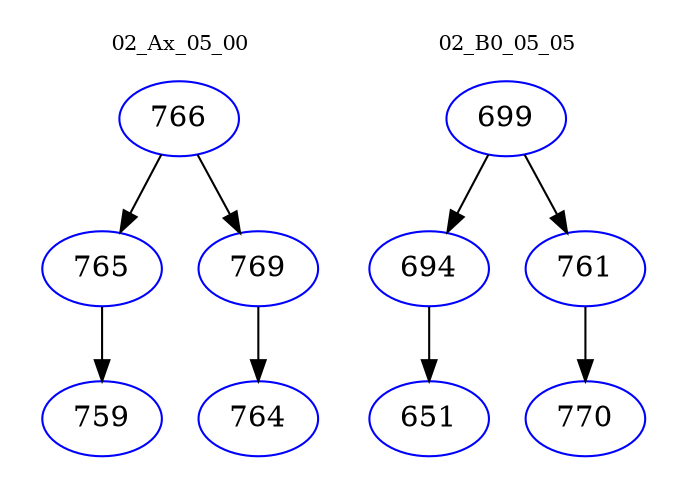 digraph{
subgraph cluster_0 {
color = white
label = "02_Ax_05_00";
fontsize=10;
T0_766 [label="766", color="blue"]
T0_766 -> T0_765 [color="black"]
T0_765 [label="765", color="blue"]
T0_765 -> T0_759 [color="black"]
T0_759 [label="759", color="blue"]
T0_766 -> T0_769 [color="black"]
T0_769 [label="769", color="blue"]
T0_769 -> T0_764 [color="black"]
T0_764 [label="764", color="blue"]
}
subgraph cluster_1 {
color = white
label = "02_B0_05_05";
fontsize=10;
T1_699 [label="699", color="blue"]
T1_699 -> T1_694 [color="black"]
T1_694 [label="694", color="blue"]
T1_694 -> T1_651 [color="black"]
T1_651 [label="651", color="blue"]
T1_699 -> T1_761 [color="black"]
T1_761 [label="761", color="blue"]
T1_761 -> T1_770 [color="black"]
T1_770 [label="770", color="blue"]
}
}
